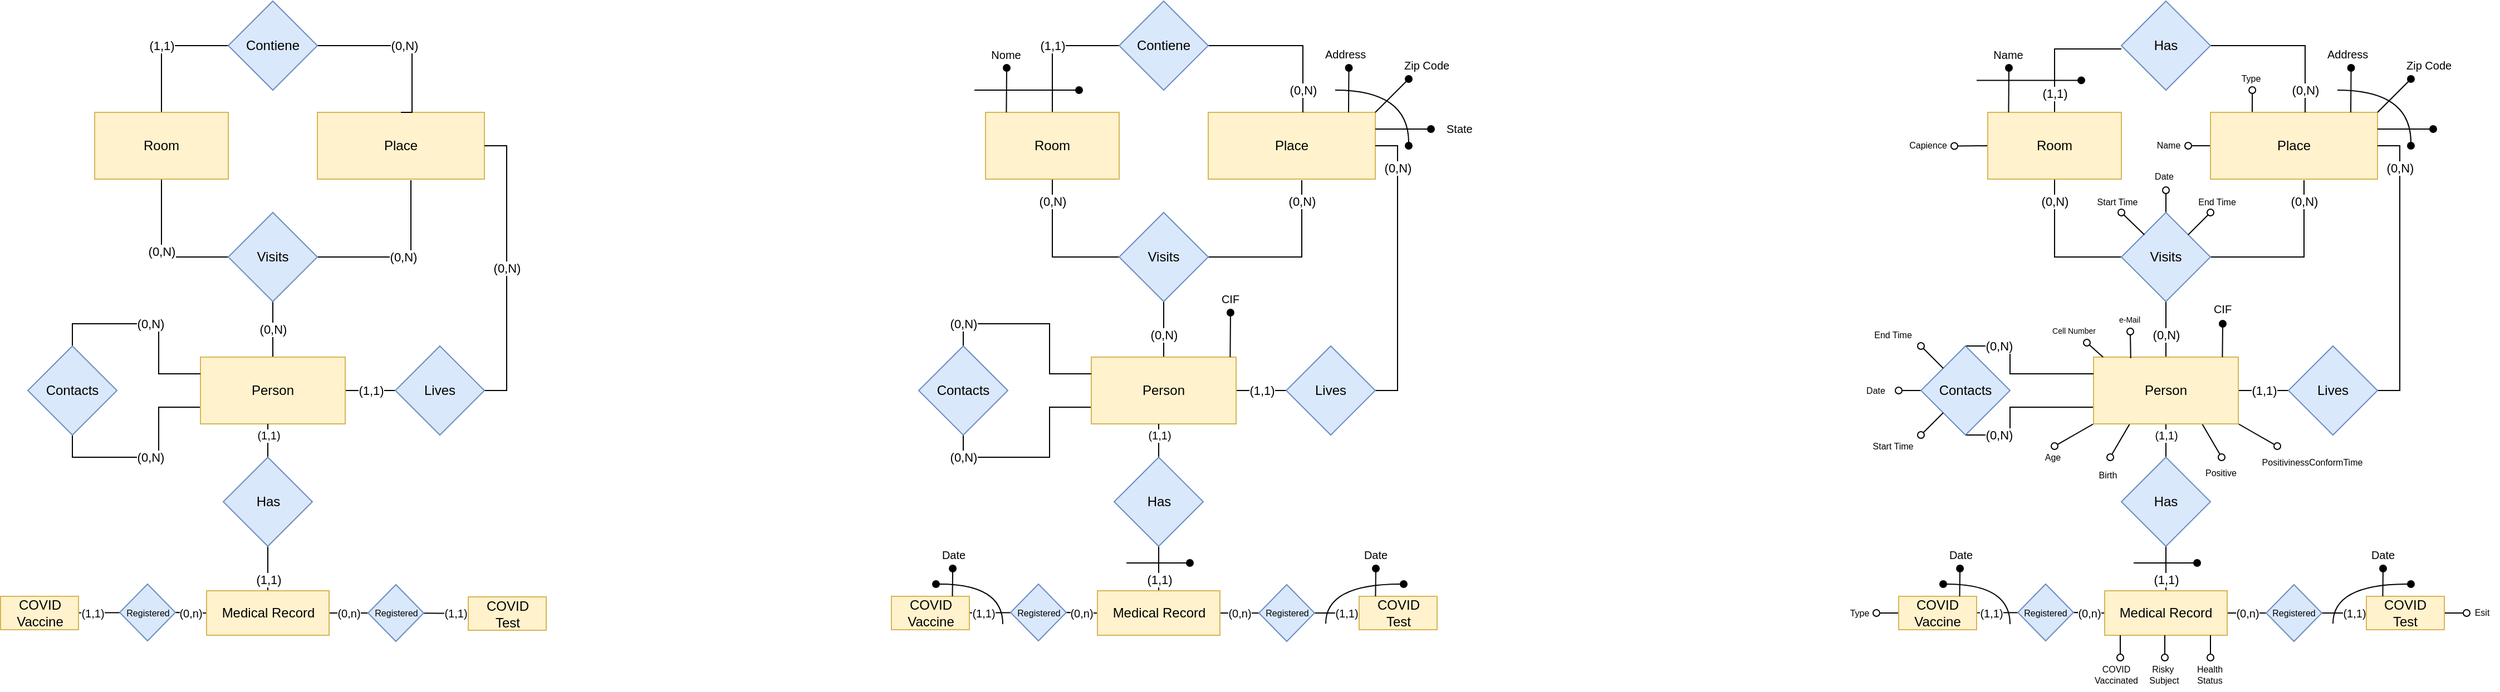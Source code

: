<mxfile version="15.6.1" type="github">
  <diagram id="uRCAPiKoGMr6rtJBlkDr" name="Page-1">
    <mxGraphModel dx="2129" dy="295" grid="1" gridSize="10" guides="1" tooltips="1" connect="1" arrows="1" fold="1" page="1" pageScale="1" pageWidth="827" pageHeight="1169" math="0" shadow="0">
      <root>
        <mxCell id="0" />
        <mxCell id="1" parent="0" />
        <mxCell id="zwsAEC8m7Rr3Ob0FhIDg-104" value="(0,N)" style="edgeStyle=orthogonalEdgeStyle;rounded=0;orthogonalLoop=1;jettySize=auto;html=1;exitX=0.5;exitY=0;exitDx=0;exitDy=0;entryX=0.5;entryY=1;entryDx=0;entryDy=0;startArrow=none;startFill=0;endArrow=none;endFill=0;" edge="1" parent="1" source="zwsAEC8m7Rr3Ob0FhIDg-108" target="zwsAEC8m7Rr3Ob0FhIDg-112">
          <mxGeometry relative="1" as="geometry" />
        </mxCell>
        <mxCell id="zwsAEC8m7Rr3Ob0FhIDg-105" value="(1,1)" style="edgeStyle=orthogonalEdgeStyle;rounded=0;orthogonalLoop=1;jettySize=auto;html=1;entryX=0;entryY=0.5;entryDx=0;entryDy=0;startArrow=none;startFill=0;endArrow=none;endFill=0;" edge="1" parent="1" source="zwsAEC8m7Rr3Ob0FhIDg-108" target="zwsAEC8m7Rr3Ob0FhIDg-114">
          <mxGeometry relative="1" as="geometry" />
        </mxCell>
        <mxCell id="zwsAEC8m7Rr3Ob0FhIDg-107" value="(0,N)" style="edgeStyle=orthogonalEdgeStyle;rounded=0;orthogonalLoop=1;jettySize=auto;html=1;exitX=0;exitY=0.75;exitDx=0;exitDy=0;entryX=0.5;entryY=1;entryDx=0;entryDy=0;startArrow=none;startFill=0;endArrow=none;endFill=0;" edge="1" parent="1" source="zwsAEC8m7Rr3Ob0FhIDg-108" target="zwsAEC8m7Rr3Ob0FhIDg-116">
          <mxGeometry relative="1" as="geometry" />
        </mxCell>
        <mxCell id="zwsAEC8m7Rr3Ob0FhIDg-108" value="Person" style="rounded=0;whiteSpace=wrap;html=1;fillColor=#fff2cc;strokeColor=#d6b656;" vertex="1" parent="1">
          <mxGeometry x="-1305" y="590" width="130" height="60" as="geometry" />
        </mxCell>
        <mxCell id="zwsAEC8m7Rr3Ob0FhIDg-109" value="Place" style="rounded=0;whiteSpace=wrap;html=1;fillColor=#fff2cc;strokeColor=#d6b656;" vertex="1" parent="1">
          <mxGeometry x="-1200" y="370" width="150" height="60" as="geometry" />
        </mxCell>
        <mxCell id="zwsAEC8m7Rr3Ob0FhIDg-110" value="(0,N)" style="edgeStyle=orthogonalEdgeStyle;rounded=0;orthogonalLoop=1;jettySize=auto;html=1;exitX=1;exitY=0.5;exitDx=0;exitDy=0;entryX=0.56;entryY=1.017;entryDx=0;entryDy=0;entryPerimeter=0;startArrow=none;startFill=0;endArrow=none;endFill=0;" edge="1" parent="1" source="zwsAEC8m7Rr3Ob0FhIDg-112" target="zwsAEC8m7Rr3Ob0FhIDg-109">
          <mxGeometry relative="1" as="geometry" />
        </mxCell>
        <mxCell id="zwsAEC8m7Rr3Ob0FhIDg-111" value="(0,N)" style="edgeStyle=orthogonalEdgeStyle;rounded=0;orthogonalLoop=1;jettySize=auto;html=1;exitX=0;exitY=0.5;exitDx=0;exitDy=0;entryX=0.5;entryY=1;entryDx=0;entryDy=0;startArrow=none;startFill=0;endArrow=none;endFill=0;" edge="1" parent="1" source="zwsAEC8m7Rr3Ob0FhIDg-112" target="zwsAEC8m7Rr3Ob0FhIDg-118">
          <mxGeometry relative="1" as="geometry" />
        </mxCell>
        <mxCell id="zwsAEC8m7Rr3Ob0FhIDg-112" value="Visits" style="rhombus;whiteSpace=wrap;html=1;fillColor=#dae8fc;strokeColor=#6c8ebf;" vertex="1" parent="1">
          <mxGeometry x="-1280" y="460" width="80" height="80" as="geometry" />
        </mxCell>
        <mxCell id="zwsAEC8m7Rr3Ob0FhIDg-113" value="(0,N)" style="edgeStyle=orthogonalEdgeStyle;rounded=0;orthogonalLoop=1;jettySize=auto;html=1;exitX=1;exitY=0.5;exitDx=0;exitDy=0;entryX=1;entryY=0.5;entryDx=0;entryDy=0;startArrow=none;startFill=0;endArrow=none;endFill=0;" edge="1" parent="1" source="zwsAEC8m7Rr3Ob0FhIDg-114" target="zwsAEC8m7Rr3Ob0FhIDg-109">
          <mxGeometry relative="1" as="geometry" />
        </mxCell>
        <mxCell id="zwsAEC8m7Rr3Ob0FhIDg-114" value="Lives" style="rhombus;whiteSpace=wrap;html=1;fillColor=#dae8fc;strokeColor=#6c8ebf;" vertex="1" parent="1">
          <mxGeometry x="-1130" y="580" width="80" height="80" as="geometry" />
        </mxCell>
        <mxCell id="zwsAEC8m7Rr3Ob0FhIDg-115" value="(0,N)" style="edgeStyle=orthogonalEdgeStyle;rounded=0;orthogonalLoop=1;jettySize=auto;html=1;exitX=0.5;exitY=0;exitDx=0;exitDy=0;entryX=0;entryY=0.25;entryDx=0;entryDy=0;startArrow=none;startFill=0;endArrow=none;endFill=0;" edge="1" parent="1" source="zwsAEC8m7Rr3Ob0FhIDg-116" target="zwsAEC8m7Rr3Ob0FhIDg-108">
          <mxGeometry relative="1" as="geometry" />
        </mxCell>
        <mxCell id="zwsAEC8m7Rr3Ob0FhIDg-116" value="Contacts" style="rhombus;whiteSpace=wrap;html=1;align=center;fillColor=#dae8fc;strokeColor=#6c8ebf;" vertex="1" parent="1">
          <mxGeometry x="-1460" y="580" width="80" height="80" as="geometry" />
        </mxCell>
        <mxCell id="zwsAEC8m7Rr3Ob0FhIDg-117" value="(1,1)" style="edgeStyle=orthogonalEdgeStyle;rounded=0;orthogonalLoop=1;jettySize=auto;html=1;exitX=0.5;exitY=0;exitDx=0;exitDy=0;entryX=0;entryY=0.5;entryDx=0;entryDy=0;startArrow=none;startFill=0;endArrow=none;endFill=0;" edge="1" parent="1" source="zwsAEC8m7Rr3Ob0FhIDg-118" target="zwsAEC8m7Rr3Ob0FhIDg-120">
          <mxGeometry relative="1" as="geometry">
            <Array as="points">
              <mxPoint x="-1340" y="310" />
            </Array>
          </mxGeometry>
        </mxCell>
        <mxCell id="zwsAEC8m7Rr3Ob0FhIDg-118" value="Room" style="rounded=0;whiteSpace=wrap;html=1;align=center;fillColor=#fff2cc;strokeColor=#d6b656;" vertex="1" parent="1">
          <mxGeometry x="-1400" y="370" width="120" height="60" as="geometry" />
        </mxCell>
        <mxCell id="zwsAEC8m7Rr3Ob0FhIDg-119" value="(0,N)" style="edgeStyle=orthogonalEdgeStyle;rounded=0;orthogonalLoop=1;jettySize=auto;html=1;exitX=1;exitY=0.5;exitDx=0;exitDy=0;entryX=0.5;entryY=0;entryDx=0;entryDy=0;startArrow=none;startFill=0;endArrow=none;endFill=0;" edge="1" parent="1" source="zwsAEC8m7Rr3Ob0FhIDg-120" target="zwsAEC8m7Rr3Ob0FhIDg-109">
          <mxGeometry relative="1" as="geometry">
            <mxPoint x="-889" y="625" as="targetPoint" />
            <Array as="points">
              <mxPoint x="-1115" y="310" />
            </Array>
          </mxGeometry>
        </mxCell>
        <mxCell id="zwsAEC8m7Rr3Ob0FhIDg-120" value="Contiene" style="rhombus;whiteSpace=wrap;html=1;align=center;fillColor=#dae8fc;strokeColor=#6c8ebf;" vertex="1" parent="1">
          <mxGeometry x="-1280" y="270" width="80" height="80" as="geometry" />
        </mxCell>
        <mxCell id="zwsAEC8m7Rr3Ob0FhIDg-122" value="(0,N)" style="edgeStyle=orthogonalEdgeStyle;rounded=0;orthogonalLoop=1;jettySize=auto;html=1;exitX=0.5;exitY=0;exitDx=0;exitDy=0;entryX=0.5;entryY=1;entryDx=0;entryDy=0;startArrow=none;startFill=0;endArrow=none;endFill=0;" edge="1" parent="1" source="zwsAEC8m7Rr3Ob0FhIDg-126" target="zwsAEC8m7Rr3Ob0FhIDg-130">
          <mxGeometry x="-0.2" relative="1" as="geometry">
            <mxPoint as="offset" />
          </mxGeometry>
        </mxCell>
        <mxCell id="zwsAEC8m7Rr3Ob0FhIDg-123" value="(1,1)" style="edgeStyle=orthogonalEdgeStyle;rounded=0;orthogonalLoop=1;jettySize=auto;html=1;entryX=0;entryY=0.5;entryDx=0;entryDy=0;startArrow=none;startFill=0;endArrow=none;endFill=0;" edge="1" parent="1" source="zwsAEC8m7Rr3Ob0FhIDg-126" target="zwsAEC8m7Rr3Ob0FhIDg-132">
          <mxGeometry relative="1" as="geometry" />
        </mxCell>
        <mxCell id="zwsAEC8m7Rr3Ob0FhIDg-124" value="(0,N)" style="edgeStyle=orthogonalEdgeStyle;rounded=0;orthogonalLoop=1;jettySize=auto;html=1;exitX=0;exitY=0.75;exitDx=0;exitDy=0;entryX=0.5;entryY=1;entryDx=0;entryDy=0;startArrow=none;startFill=0;endArrow=none;endFill=0;" edge="1" parent="1" source="zwsAEC8m7Rr3Ob0FhIDg-126" target="zwsAEC8m7Rr3Ob0FhIDg-137">
          <mxGeometry x="0.778" relative="1" as="geometry">
            <mxPoint as="offset" />
          </mxGeometry>
        </mxCell>
        <mxCell id="zwsAEC8m7Rr3Ob0FhIDg-126" value="Person" style="rounded=0;whiteSpace=wrap;html=1;fillColor=#fff2cc;strokeColor=#d6b656;" vertex="1" parent="1">
          <mxGeometry x="-505" y="590" width="130" height="60" as="geometry" />
        </mxCell>
        <mxCell id="zwsAEC8m7Rr3Ob0FhIDg-127" value="Place" style="rounded=0;whiteSpace=wrap;html=1;fillColor=#fff2cc;strokeColor=#d6b656;" vertex="1" parent="1">
          <mxGeometry x="-400" y="370" width="150" height="60" as="geometry" />
        </mxCell>
        <mxCell id="zwsAEC8m7Rr3Ob0FhIDg-128" value="(0,N)" style="edgeStyle=orthogonalEdgeStyle;rounded=0;orthogonalLoop=1;jettySize=auto;html=1;exitX=1;exitY=0.5;exitDx=0;exitDy=0;entryX=0.56;entryY=1.017;entryDx=0;entryDy=0;entryPerimeter=0;startArrow=none;startFill=0;endArrow=none;endFill=0;" edge="1" parent="1" source="zwsAEC8m7Rr3Ob0FhIDg-130" target="zwsAEC8m7Rr3Ob0FhIDg-127">
          <mxGeometry x="0.752" relative="1" as="geometry">
            <mxPoint as="offset" />
          </mxGeometry>
        </mxCell>
        <mxCell id="zwsAEC8m7Rr3Ob0FhIDg-129" value="(0,N)" style="edgeStyle=orthogonalEdgeStyle;rounded=0;orthogonalLoop=1;jettySize=auto;html=1;exitX=0;exitY=0.5;exitDx=0;exitDy=0;entryX=0.5;entryY=1;entryDx=0;entryDy=0;startArrow=none;startFill=0;endArrow=none;endFill=0;" edge="1" parent="1" source="zwsAEC8m7Rr3Ob0FhIDg-130" target="zwsAEC8m7Rr3Ob0FhIDg-139">
          <mxGeometry x="0.692" relative="1" as="geometry">
            <mxPoint as="offset" />
          </mxGeometry>
        </mxCell>
        <mxCell id="zwsAEC8m7Rr3Ob0FhIDg-130" value="Visits" style="rhombus;whiteSpace=wrap;html=1;fillColor=#dae8fc;strokeColor=#6c8ebf;" vertex="1" parent="1">
          <mxGeometry x="-480" y="460" width="80" height="80" as="geometry" />
        </mxCell>
        <mxCell id="zwsAEC8m7Rr3Ob0FhIDg-131" value="(0,N)" style="edgeStyle=orthogonalEdgeStyle;rounded=0;orthogonalLoop=1;jettySize=auto;html=1;exitX=1;exitY=0.5;exitDx=0;exitDy=0;entryX=1;entryY=0.5;entryDx=0;entryDy=0;startArrow=none;startFill=0;endArrow=none;endFill=0;" edge="1" parent="1" source="zwsAEC8m7Rr3Ob0FhIDg-132" target="zwsAEC8m7Rr3Ob0FhIDg-127">
          <mxGeometry x="0.692" relative="1" as="geometry">
            <mxPoint as="offset" />
          </mxGeometry>
        </mxCell>
        <mxCell id="zwsAEC8m7Rr3Ob0FhIDg-132" value="Lives" style="rhombus;whiteSpace=wrap;html=1;fillColor=#dae8fc;strokeColor=#6c8ebf;" vertex="1" parent="1">
          <mxGeometry x="-330" y="580" width="80" height="80" as="geometry" />
        </mxCell>
        <mxCell id="zwsAEC8m7Rr3Ob0FhIDg-136" value="(0,N)" style="edgeStyle=orthogonalEdgeStyle;rounded=0;orthogonalLoop=1;jettySize=auto;html=1;exitX=0.5;exitY=0;exitDx=0;exitDy=0;entryX=0;entryY=0.25;entryDx=0;entryDy=0;startArrow=none;startFill=0;endArrow=none;endFill=0;" edge="1" parent="1" source="zwsAEC8m7Rr3Ob0FhIDg-137" target="zwsAEC8m7Rr3Ob0FhIDg-126">
          <mxGeometry x="-0.778" relative="1" as="geometry">
            <mxPoint as="offset" />
          </mxGeometry>
        </mxCell>
        <mxCell id="zwsAEC8m7Rr3Ob0FhIDg-137" value="Contacts" style="rhombus;whiteSpace=wrap;html=1;align=center;fillColor=#dae8fc;strokeColor=#6c8ebf;" vertex="1" parent="1">
          <mxGeometry x="-660" y="580" width="80" height="80" as="geometry" />
        </mxCell>
        <mxCell id="zwsAEC8m7Rr3Ob0FhIDg-138" value="(1,1)" style="edgeStyle=orthogonalEdgeStyle;rounded=0;orthogonalLoop=1;jettySize=auto;html=1;exitX=0.5;exitY=0;exitDx=0;exitDy=0;entryX=0;entryY=0.5;entryDx=0;entryDy=0;startArrow=none;startFill=0;endArrow=none;endFill=0;" edge="1" parent="1" source="zwsAEC8m7Rr3Ob0FhIDg-139" target="zwsAEC8m7Rr3Ob0FhIDg-141">
          <mxGeometry relative="1" as="geometry">
            <Array as="points">
              <mxPoint x="-540" y="310" />
            </Array>
          </mxGeometry>
        </mxCell>
        <mxCell id="zwsAEC8m7Rr3Ob0FhIDg-139" value="Room" style="rounded=0;whiteSpace=wrap;html=1;align=center;fillColor=#fff2cc;strokeColor=#d6b656;" vertex="1" parent="1">
          <mxGeometry x="-600" y="370" width="120" height="60" as="geometry" />
        </mxCell>
        <mxCell id="zwsAEC8m7Rr3Ob0FhIDg-140" value="(0,N)" style="edgeStyle=orthogonalEdgeStyle;rounded=0;orthogonalLoop=1;jettySize=auto;html=1;exitX=1;exitY=0.5;exitDx=0;exitDy=0;startArrow=none;startFill=0;endArrow=none;endFill=0;" edge="1" parent="1" source="zwsAEC8m7Rr3Ob0FhIDg-141">
          <mxGeometry x="0.724" relative="1" as="geometry">
            <mxPoint x="-315" y="370" as="targetPoint" />
            <Array as="points">
              <mxPoint x="-315" y="310" />
            </Array>
            <mxPoint as="offset" />
          </mxGeometry>
        </mxCell>
        <mxCell id="zwsAEC8m7Rr3Ob0FhIDg-141" value="Contiene" style="rhombus;whiteSpace=wrap;html=1;align=center;fillColor=#dae8fc;strokeColor=#6c8ebf;" vertex="1" parent="1">
          <mxGeometry x="-480" y="270" width="80" height="80" as="geometry" />
        </mxCell>
        <mxCell id="zwsAEC8m7Rr3Ob0FhIDg-142" value="" style="endArrow=oval;html=1;rounded=0;endFill=1;" edge="1" parent="1">
          <mxGeometry width="50" height="50" relative="1" as="geometry">
            <mxPoint x="-610" y="350" as="sourcePoint" />
            <mxPoint x="-516" y="350" as="targetPoint" />
            <Array as="points" />
          </mxGeometry>
        </mxCell>
        <mxCell id="zwsAEC8m7Rr3Ob0FhIDg-143" value="" style="endArrow=oval;html=1;rounded=0;endFill=1;exitX=0.156;exitY=0;exitDx=0;exitDy=0;exitPerimeter=0;" edge="1" parent="1" source="zwsAEC8m7Rr3Ob0FhIDg-139">
          <mxGeometry width="50" height="50" relative="1" as="geometry">
            <mxPoint x="-590" y="360" as="sourcePoint" />
            <mxPoint x="-581" y="330" as="targetPoint" />
            <Array as="points" />
          </mxGeometry>
        </mxCell>
        <mxCell id="zwsAEC8m7Rr3Ob0FhIDg-144" value="Nome" style="text;html=1;strokeColor=none;fillColor=none;align=center;verticalAlign=middle;whiteSpace=wrap;rounded=0;fontSize=10;" vertex="1" parent="1">
          <mxGeometry x="-599" y="310" width="35" height="15" as="geometry" />
        </mxCell>
        <mxCell id="zwsAEC8m7Rr3Ob0FhIDg-145" value="" style="endArrow=oval;html=1;rounded=0;endFill=1;exitX=0.156;exitY=0;exitDx=0;exitDy=0;exitPerimeter=0;" edge="1" parent="1">
          <mxGeometry width="50" height="50" relative="1" as="geometry">
            <mxPoint x="-274" y="370" as="sourcePoint" />
            <mxPoint x="-273.72" y="330" as="targetPoint" />
            <Array as="points" />
          </mxGeometry>
        </mxCell>
        <mxCell id="zwsAEC8m7Rr3Ob0FhIDg-146" value="" style="endArrow=oval;html=1;rounded=0;endFill=1;exitX=1;exitY=0.25;exitDx=0;exitDy=0;" edge="1" parent="1" source="zwsAEC8m7Rr3Ob0FhIDg-127">
          <mxGeometry width="50" height="50" relative="1" as="geometry">
            <mxPoint x="-190" y="380" as="sourcePoint" />
            <mxPoint x="-200" y="385" as="targetPoint" />
            <Array as="points" />
          </mxGeometry>
        </mxCell>
        <mxCell id="zwsAEC8m7Rr3Ob0FhIDg-147" value="" style="endArrow=oval;html=1;rounded=0;endFill=1;exitX=0.156;exitY=0;exitDx=0;exitDy=0;exitPerimeter=0;" edge="1" parent="1">
          <mxGeometry width="50" height="50" relative="1" as="geometry">
            <mxPoint x="-250" y="370" as="sourcePoint" />
            <mxPoint x="-220" y="340" as="targetPoint" />
            <Array as="points" />
          </mxGeometry>
        </mxCell>
        <mxCell id="zwsAEC8m7Rr3Ob0FhIDg-148" value="Address" style="text;strokeColor=none;fillColor=none;align=left;verticalAlign=middle;spacingLeft=4;spacingRight=4;overflow=hidden;points=[[0,0.5],[1,0.5]];portConstraint=eastwest;rotatable=0;fontSize=10;" vertex="1" parent="1">
          <mxGeometry x="-301" y="310" width="50" height="15" as="geometry" />
        </mxCell>
        <mxCell id="zwsAEC8m7Rr3Ob0FhIDg-149" value="Zip Code" style="text;strokeColor=none;fillColor=none;align=left;verticalAlign=middle;spacingLeft=4;spacingRight=4;overflow=hidden;points=[[0,0.5],[1,0.5]];portConstraint=eastwest;rotatable=0;fontSize=10;" vertex="1" parent="1">
          <mxGeometry x="-230" y="320" width="60" height="15" as="geometry" />
        </mxCell>
        <mxCell id="zwsAEC8m7Rr3Ob0FhIDg-150" value="State" style="text;strokeColor=none;fillColor=none;align=left;verticalAlign=middle;spacingLeft=4;spacingRight=4;overflow=hidden;points=[[0,0.5],[1,0.5]];portConstraint=eastwest;rotatable=0;fontSize=10;" vertex="1" parent="1">
          <mxGeometry x="-192" y="377" width="50" height="15" as="geometry" />
        </mxCell>
        <mxCell id="zwsAEC8m7Rr3Ob0FhIDg-151" value="" style="endArrow=oval;html=1;rounded=0;endFill=1;edgeStyle=orthogonalEdgeStyle;curved=1;" edge="1" parent="1">
          <mxGeometry width="50" height="50" relative="1" as="geometry">
            <mxPoint x="-286" y="350" as="sourcePoint" />
            <mxPoint x="-220" y="400" as="targetPoint" />
            <Array as="points">
              <mxPoint x="-220" y="350" />
            </Array>
          </mxGeometry>
        </mxCell>
        <mxCell id="zwsAEC8m7Rr3Ob0FhIDg-152" value="" style="endArrow=oval;html=1;rounded=0;endFill=1;exitX=0.156;exitY=0;exitDx=0;exitDy=0;exitPerimeter=0;" edge="1" parent="1">
          <mxGeometry width="50" height="50" relative="1" as="geometry">
            <mxPoint x="-380.29" y="590" as="sourcePoint" />
            <mxPoint x="-380.01" y="550" as="targetPoint" />
            <Array as="points" />
          </mxGeometry>
        </mxCell>
        <mxCell id="zwsAEC8m7Rr3Ob0FhIDg-153" value="CIF" style="text;strokeColor=none;fillColor=none;align=center;verticalAlign=middle;spacingLeft=4;spacingRight=4;overflow=hidden;points=[[0,0.5],[1,0.5]];portConstraint=eastwest;rotatable=0;fontSize=10;" vertex="1" parent="1">
          <mxGeometry x="-405" y="530" width="50" height="15" as="geometry" />
        </mxCell>
        <mxCell id="zwsAEC8m7Rr3Ob0FhIDg-180" value="(0,N)" style="edgeStyle=orthogonalEdgeStyle;rounded=0;orthogonalLoop=1;jettySize=auto;html=1;exitX=0.5;exitY=0;exitDx=0;exitDy=0;entryX=0.5;entryY=1;entryDx=0;entryDy=0;startArrow=none;startFill=0;endArrow=none;endFill=0;" edge="1" parent="1" source="zwsAEC8m7Rr3Ob0FhIDg-184" target="zwsAEC8m7Rr3Ob0FhIDg-188">
          <mxGeometry x="-0.2" relative="1" as="geometry">
            <mxPoint as="offset" />
          </mxGeometry>
        </mxCell>
        <mxCell id="zwsAEC8m7Rr3Ob0FhIDg-181" value="(1,1)" style="edgeStyle=orthogonalEdgeStyle;rounded=0;orthogonalLoop=1;jettySize=auto;html=1;entryX=0;entryY=0.5;entryDx=0;entryDy=0;startArrow=none;startFill=0;endArrow=none;endFill=0;" edge="1" parent="1" source="zwsAEC8m7Rr3Ob0FhIDg-184" target="zwsAEC8m7Rr3Ob0FhIDg-190">
          <mxGeometry relative="1" as="geometry" />
        </mxCell>
        <mxCell id="zwsAEC8m7Rr3Ob0FhIDg-182" value="(0,N)" style="edgeStyle=orthogonalEdgeStyle;rounded=0;orthogonalLoop=1;jettySize=auto;html=1;exitX=0;exitY=0.75;exitDx=0;exitDy=0;entryX=0.5;entryY=1;entryDx=0;entryDy=0;startArrow=none;startFill=0;endArrow=none;endFill=0;" edge="1" parent="1" source="zwsAEC8m7Rr3Ob0FhIDg-184" target="zwsAEC8m7Rr3Ob0FhIDg-195">
          <mxGeometry x="0.571" relative="1" as="geometry">
            <mxPoint as="offset" />
            <Array as="points">
              <mxPoint x="320" y="635" />
              <mxPoint x="320" y="660" />
            </Array>
          </mxGeometry>
        </mxCell>
        <mxCell id="zwsAEC8m7Rr3Ob0FhIDg-183" value="(1,1)" style="rounded=0;orthogonalLoop=1;jettySize=auto;html=1;exitX=0.5;exitY=1;exitDx=0;exitDy=0;entryX=0.5;entryY=0;entryDx=0;entryDy=0;fontSize=10;startArrow=none;startFill=0;endArrow=none;endFill=0;" edge="1" parent="1" source="zwsAEC8m7Rr3Ob0FhIDg-184" target="zwsAEC8m7Rr3Ob0FhIDg-192">
          <mxGeometry x="-0.333" relative="1" as="geometry">
            <mxPoint as="offset" />
          </mxGeometry>
        </mxCell>
        <mxCell id="zwsAEC8m7Rr3Ob0FhIDg-246" style="edgeStyle=none;rounded=0;orthogonalLoop=1;jettySize=auto;html=1;exitX=0.75;exitY=1;exitDx=0;exitDy=0;fontSize=10;startArrow=none;startFill=0;endArrow=oval;endFill=0;" edge="1" parent="1" source="zwsAEC8m7Rr3Ob0FhIDg-184">
          <mxGeometry relative="1" as="geometry">
            <mxPoint x="510" y="680" as="targetPoint" />
          </mxGeometry>
        </mxCell>
        <mxCell id="zwsAEC8m7Rr3Ob0FhIDg-247" style="edgeStyle=none;rounded=0;orthogonalLoop=1;jettySize=auto;html=1;exitX=1;exitY=1;exitDx=0;exitDy=0;fontSize=10;startArrow=none;startFill=0;endArrow=oval;endFill=0;" edge="1" parent="1" source="zwsAEC8m7Rr3Ob0FhIDg-184">
          <mxGeometry relative="1" as="geometry">
            <mxPoint x="560" y="670" as="targetPoint" />
          </mxGeometry>
        </mxCell>
        <mxCell id="zwsAEC8m7Rr3Ob0FhIDg-248" style="edgeStyle=none;rounded=0;orthogonalLoop=1;jettySize=auto;html=1;exitX=0.25;exitY=1;exitDx=0;exitDy=0;fontSize=10;startArrow=none;startFill=0;endArrow=oval;endFill=0;" edge="1" parent="1" source="zwsAEC8m7Rr3Ob0FhIDg-184">
          <mxGeometry relative="1" as="geometry">
            <mxPoint x="410" y="680" as="targetPoint" />
          </mxGeometry>
        </mxCell>
        <mxCell id="zwsAEC8m7Rr3Ob0FhIDg-252" style="edgeStyle=none;rounded=0;orthogonalLoop=1;jettySize=auto;html=1;exitX=0;exitY=1;exitDx=0;exitDy=0;fontSize=8;startArrow=none;startFill=0;endArrow=oval;endFill=0;" edge="1" parent="1" source="zwsAEC8m7Rr3Ob0FhIDg-184">
          <mxGeometry relative="1" as="geometry">
            <mxPoint x="360" y="670" as="targetPoint" />
          </mxGeometry>
        </mxCell>
        <mxCell id="zwsAEC8m7Rr3Ob0FhIDg-184" value="Person" style="rounded=0;whiteSpace=wrap;html=1;fillColor=#fff2cc;strokeColor=#d6b656;" vertex="1" parent="1">
          <mxGeometry x="395" y="590" width="130" height="60" as="geometry" />
        </mxCell>
        <mxCell id="zwsAEC8m7Rr3Ob0FhIDg-268" style="edgeStyle=none;rounded=0;orthogonalLoop=1;jettySize=auto;html=1;exitX=0;exitY=0.5;exitDx=0;exitDy=0;fontSize=8;startArrow=none;startFill=0;endArrow=oval;endFill=0;" edge="1" parent="1" source="zwsAEC8m7Rr3Ob0FhIDg-185">
          <mxGeometry relative="1" as="geometry">
            <mxPoint x="480" y="400" as="targetPoint" />
          </mxGeometry>
        </mxCell>
        <mxCell id="zwsAEC8m7Rr3Ob0FhIDg-269" style="edgeStyle=none;rounded=0;orthogonalLoop=1;jettySize=auto;html=1;exitX=0.25;exitY=0;exitDx=0;exitDy=0;fontSize=8;startArrow=none;startFill=0;endArrow=oval;endFill=0;" edge="1" parent="1" source="zwsAEC8m7Rr3Ob0FhIDg-185">
          <mxGeometry relative="1" as="geometry">
            <mxPoint x="537.571" y="350" as="targetPoint" />
          </mxGeometry>
        </mxCell>
        <mxCell id="zwsAEC8m7Rr3Ob0FhIDg-185" value="Place" style="rounded=0;whiteSpace=wrap;html=1;fillColor=#fff2cc;strokeColor=#d6b656;" vertex="1" parent="1">
          <mxGeometry x="500" y="370" width="150" height="60" as="geometry" />
        </mxCell>
        <mxCell id="zwsAEC8m7Rr3Ob0FhIDg-186" value="(0,N)" style="edgeStyle=orthogonalEdgeStyle;rounded=0;orthogonalLoop=1;jettySize=auto;html=1;exitX=1;exitY=0.5;exitDx=0;exitDy=0;entryX=0.56;entryY=1.017;entryDx=0;entryDy=0;entryPerimeter=0;startArrow=none;startFill=0;endArrow=none;endFill=0;" edge="1" parent="1" source="zwsAEC8m7Rr3Ob0FhIDg-188" target="zwsAEC8m7Rr3Ob0FhIDg-185">
          <mxGeometry x="0.752" relative="1" as="geometry">
            <mxPoint as="offset" />
          </mxGeometry>
        </mxCell>
        <mxCell id="zwsAEC8m7Rr3Ob0FhIDg-187" value="(0,N)" style="edgeStyle=orthogonalEdgeStyle;rounded=0;orthogonalLoop=1;jettySize=auto;html=1;exitX=0;exitY=0.5;exitDx=0;exitDy=0;entryX=0.5;entryY=1;entryDx=0;entryDy=0;startArrow=none;startFill=0;endArrow=none;endFill=0;" edge="1" parent="1" source="zwsAEC8m7Rr3Ob0FhIDg-188" target="zwsAEC8m7Rr3Ob0FhIDg-197">
          <mxGeometry x="0.692" relative="1" as="geometry">
            <mxPoint as="offset" />
          </mxGeometry>
        </mxCell>
        <mxCell id="zwsAEC8m7Rr3Ob0FhIDg-274" style="edgeStyle=none;rounded=0;orthogonalLoop=1;jettySize=auto;html=1;fontSize=8;startArrow=none;startFill=0;endArrow=oval;endFill=0;" edge="1" parent="1" source="zwsAEC8m7Rr3Ob0FhIDg-188">
          <mxGeometry relative="1" as="geometry">
            <mxPoint x="460" y="440" as="targetPoint" />
          </mxGeometry>
        </mxCell>
        <mxCell id="zwsAEC8m7Rr3Ob0FhIDg-188" value="Visits" style="rhombus;whiteSpace=wrap;html=1;fillColor=#dae8fc;strokeColor=#6c8ebf;" vertex="1" parent="1">
          <mxGeometry x="420" y="460" width="80" height="80" as="geometry" />
        </mxCell>
        <mxCell id="zwsAEC8m7Rr3Ob0FhIDg-189" value="(0,N)" style="edgeStyle=orthogonalEdgeStyle;rounded=0;orthogonalLoop=1;jettySize=auto;html=1;exitX=1;exitY=0.5;exitDx=0;exitDy=0;entryX=1;entryY=0.5;entryDx=0;entryDy=0;startArrow=none;startFill=0;endArrow=none;endFill=0;" edge="1" parent="1" source="zwsAEC8m7Rr3Ob0FhIDg-190" target="zwsAEC8m7Rr3Ob0FhIDg-185">
          <mxGeometry x="0.692" relative="1" as="geometry">
            <mxPoint as="offset" />
          </mxGeometry>
        </mxCell>
        <mxCell id="zwsAEC8m7Rr3Ob0FhIDg-190" value="Lives" style="rhombus;whiteSpace=wrap;html=1;fillColor=#dae8fc;strokeColor=#6c8ebf;" vertex="1" parent="1">
          <mxGeometry x="570" y="580" width="80" height="80" as="geometry" />
        </mxCell>
        <mxCell id="zwsAEC8m7Rr3Ob0FhIDg-191" value="(1,1)" style="edgeStyle=orthogonalEdgeStyle;rounded=0;orthogonalLoop=1;jettySize=auto;html=1;exitX=0.5;exitY=1;exitDx=0;exitDy=0;entryX=0.5;entryY=0;entryDx=0;entryDy=0;startArrow=none;startFill=0;endArrow=none;endFill=0;" edge="1" parent="1" source="zwsAEC8m7Rr3Ob0FhIDg-192" target="zwsAEC8m7Rr3Ob0FhIDg-193">
          <mxGeometry x="0.5" relative="1" as="geometry">
            <Array as="points">
              <mxPoint x="460" y="770" />
              <mxPoint x="460" y="770" />
            </Array>
            <mxPoint as="offset" />
          </mxGeometry>
        </mxCell>
        <mxCell id="zwsAEC8m7Rr3Ob0FhIDg-192" value="Has" style="rhombus;whiteSpace=wrap;html=1;fillColor=#dae8fc;strokeColor=#6c8ebf;" vertex="1" parent="1">
          <mxGeometry x="420" y="680" width="80" height="80" as="geometry" />
        </mxCell>
        <mxCell id="zwsAEC8m7Rr3Ob0FhIDg-222" value="(0,n)" style="edgeStyle=none;rounded=0;orthogonalLoop=1;jettySize=auto;html=1;exitX=1;exitY=0.5;exitDx=0;exitDy=0;entryX=0;entryY=0.5;entryDx=0;entryDy=0;fontSize=10;startArrow=none;startFill=0;endArrow=none;endFill=0;" edge="1" parent="1" source="zwsAEC8m7Rr3Ob0FhIDg-193" target="zwsAEC8m7Rr3Ob0FhIDg-220">
          <mxGeometry relative="1" as="geometry" />
        </mxCell>
        <mxCell id="zwsAEC8m7Rr3Ob0FhIDg-238" value="(0,n)" style="edgeStyle=orthogonalEdgeStyle;curved=1;rounded=0;orthogonalLoop=1;jettySize=auto;html=1;entryX=1;entryY=0.5;entryDx=0;entryDy=0;fontSize=10;startArrow=none;startFill=0;endArrow=none;endFill=0;" edge="1" parent="1" source="zwsAEC8m7Rr3Ob0FhIDg-193" target="zwsAEC8m7Rr3Ob0FhIDg-231">
          <mxGeometry relative="1" as="geometry" />
        </mxCell>
        <mxCell id="zwsAEC8m7Rr3Ob0FhIDg-193" value="Medical Record" style="rounded=0;whiteSpace=wrap;html=1;fillColor=#fff2cc;strokeColor=#d6b656;" vertex="1" parent="1">
          <mxGeometry x="405" y="800" width="110" height="40" as="geometry" />
        </mxCell>
        <mxCell id="zwsAEC8m7Rr3Ob0FhIDg-194" value="(0,N)" style="edgeStyle=orthogonalEdgeStyle;rounded=0;orthogonalLoop=1;jettySize=auto;html=1;exitX=0.5;exitY=0;exitDx=0;exitDy=0;entryX=0;entryY=0.25;entryDx=0;entryDy=0;startArrow=none;startFill=0;endArrow=none;endFill=0;" edge="1" parent="1" source="zwsAEC8m7Rr3Ob0FhIDg-195" target="zwsAEC8m7Rr3Ob0FhIDg-184">
          <mxGeometry x="-0.572" relative="1" as="geometry">
            <mxPoint as="offset" />
            <Array as="points">
              <mxPoint x="320" y="580" />
              <mxPoint x="320" y="605" />
            </Array>
          </mxGeometry>
        </mxCell>
        <mxCell id="zwsAEC8m7Rr3Ob0FhIDg-281" style="edgeStyle=none;rounded=0;orthogonalLoop=1;jettySize=auto;html=1;exitX=0;exitY=0.5;exitDx=0;exitDy=0;fontSize=8;startArrow=none;startFill=0;endArrow=oval;endFill=0;" edge="1" parent="1" source="zwsAEC8m7Rr3Ob0FhIDg-195">
          <mxGeometry relative="1" as="geometry">
            <mxPoint x="220" y="620" as="targetPoint" />
          </mxGeometry>
        </mxCell>
        <mxCell id="zwsAEC8m7Rr3Ob0FhIDg-195" value="Contacts" style="rhombus;whiteSpace=wrap;html=1;align=center;fillColor=#dae8fc;strokeColor=#6c8ebf;" vertex="1" parent="1">
          <mxGeometry x="240" y="580" width="80" height="80" as="geometry" />
        </mxCell>
        <mxCell id="zwsAEC8m7Rr3Ob0FhIDg-196" value="(1,1)" style="edgeStyle=orthogonalEdgeStyle;rounded=0;orthogonalLoop=1;jettySize=auto;html=1;exitX=0.5;exitY=0;exitDx=0;exitDy=0;entryX=0;entryY=0.5;entryDx=0;entryDy=0;startArrow=none;startFill=0;endArrow=none;endFill=0;" edge="1" parent="1">
          <mxGeometry x="-0.667" relative="1" as="geometry">
            <Array as="points">
              <mxPoint x="360" y="313" />
            </Array>
            <mxPoint x="360" y="373" as="sourcePoint" />
            <mxPoint x="420" y="313" as="targetPoint" />
            <mxPoint as="offset" />
          </mxGeometry>
        </mxCell>
        <mxCell id="zwsAEC8m7Rr3Ob0FhIDg-266" style="edgeStyle=none;rounded=0;orthogonalLoop=1;jettySize=auto;html=1;exitX=0;exitY=0.5;exitDx=0;exitDy=0;fontSize=7;startArrow=none;startFill=0;endArrow=oval;endFill=0;" edge="1" parent="1" source="zwsAEC8m7Rr3Ob0FhIDg-197">
          <mxGeometry relative="1" as="geometry">
            <mxPoint x="270" y="400.286" as="targetPoint" />
          </mxGeometry>
        </mxCell>
        <mxCell id="zwsAEC8m7Rr3Ob0FhIDg-197" value="Room" style="rounded=0;whiteSpace=wrap;html=1;align=center;fillColor=#fff2cc;strokeColor=#d6b656;" vertex="1" parent="1">
          <mxGeometry x="300" y="370" width="120" height="60" as="geometry" />
        </mxCell>
        <mxCell id="zwsAEC8m7Rr3Ob0FhIDg-198" value="(0,N)" style="edgeStyle=orthogonalEdgeStyle;rounded=0;orthogonalLoop=1;jettySize=auto;html=1;exitX=1;exitY=0.5;exitDx=0;exitDy=0;startArrow=none;startFill=0;endArrow=none;endFill=0;" edge="1" parent="1" source="zwsAEC8m7Rr3Ob0FhIDg-199">
          <mxGeometry x="0.724" relative="1" as="geometry">
            <mxPoint x="585" y="370" as="targetPoint" />
            <Array as="points">
              <mxPoint x="585" y="310" />
            </Array>
            <mxPoint as="offset" />
          </mxGeometry>
        </mxCell>
        <mxCell id="zwsAEC8m7Rr3Ob0FhIDg-199" value="Has" style="rhombus;whiteSpace=wrap;html=1;align=center;fillColor=#dae8fc;strokeColor=#6c8ebf;" vertex="1" parent="1">
          <mxGeometry x="420" y="270" width="80" height="80" as="geometry" />
        </mxCell>
        <mxCell id="zwsAEC8m7Rr3Ob0FhIDg-200" value="" style="endArrow=oval;html=1;rounded=0;endFill=1;" edge="1" parent="1">
          <mxGeometry width="50" height="50" relative="1" as="geometry">
            <mxPoint x="290" y="341.21" as="sourcePoint" />
            <mxPoint x="384" y="341.21" as="targetPoint" />
            <Array as="points" />
          </mxGeometry>
        </mxCell>
        <mxCell id="zwsAEC8m7Rr3Ob0FhIDg-201" value="" style="endArrow=oval;html=1;rounded=0;endFill=1;exitX=0.156;exitY=0;exitDx=0;exitDy=0;exitPerimeter=0;" edge="1" parent="1" source="zwsAEC8m7Rr3Ob0FhIDg-197">
          <mxGeometry width="50" height="50" relative="1" as="geometry">
            <mxPoint x="310" y="360" as="sourcePoint" />
            <mxPoint x="319" y="330" as="targetPoint" />
            <Array as="points" />
          </mxGeometry>
        </mxCell>
        <mxCell id="zwsAEC8m7Rr3Ob0FhIDg-202" value="Name" style="text;html=1;strokeColor=none;fillColor=none;align=center;verticalAlign=middle;whiteSpace=wrap;rounded=0;fontSize=10;" vertex="1" parent="1">
          <mxGeometry x="301" y="310" width="35" height="15" as="geometry" />
        </mxCell>
        <mxCell id="zwsAEC8m7Rr3Ob0FhIDg-203" value="" style="endArrow=oval;html=1;rounded=0;endFill=1;exitX=0.156;exitY=0;exitDx=0;exitDy=0;exitPerimeter=0;" edge="1" parent="1">
          <mxGeometry width="50" height="50" relative="1" as="geometry">
            <mxPoint x="626" y="370" as="sourcePoint" />
            <mxPoint x="626.28" y="330" as="targetPoint" />
            <Array as="points" />
          </mxGeometry>
        </mxCell>
        <mxCell id="zwsAEC8m7Rr3Ob0FhIDg-204" value="" style="endArrow=oval;html=1;rounded=0;endFill=1;exitX=1;exitY=0.25;exitDx=0;exitDy=0;" edge="1" parent="1" source="zwsAEC8m7Rr3Ob0FhIDg-185">
          <mxGeometry width="50" height="50" relative="1" as="geometry">
            <mxPoint x="710" y="380" as="sourcePoint" />
            <mxPoint x="700" y="385" as="targetPoint" />
            <Array as="points" />
          </mxGeometry>
        </mxCell>
        <mxCell id="zwsAEC8m7Rr3Ob0FhIDg-205" value="" style="endArrow=oval;html=1;rounded=0;endFill=1;exitX=0.156;exitY=0;exitDx=0;exitDy=0;exitPerimeter=0;" edge="1" parent="1">
          <mxGeometry width="50" height="50" relative="1" as="geometry">
            <mxPoint x="650" y="370" as="sourcePoint" />
            <mxPoint x="680" y="340" as="targetPoint" />
            <Array as="points" />
          </mxGeometry>
        </mxCell>
        <mxCell id="zwsAEC8m7Rr3Ob0FhIDg-206" value="Address" style="text;strokeColor=none;fillColor=none;align=left;verticalAlign=middle;spacingLeft=4;spacingRight=4;overflow=hidden;points=[[0,0.5],[1,0.5]];portConstraint=eastwest;rotatable=0;fontSize=10;" vertex="1" parent="1">
          <mxGeometry x="599" y="310" width="50" height="15" as="geometry" />
        </mxCell>
        <mxCell id="zwsAEC8m7Rr3Ob0FhIDg-207" value="Zip Code" style="text;strokeColor=none;fillColor=none;align=left;verticalAlign=middle;spacingLeft=4;spacingRight=4;overflow=hidden;points=[[0,0.5],[1,0.5]];portConstraint=eastwest;rotatable=0;fontSize=10;" vertex="1" parent="1">
          <mxGeometry x="670" y="320" width="60" height="15" as="geometry" />
        </mxCell>
        <mxCell id="zwsAEC8m7Rr3Ob0FhIDg-208" value="" style="endArrow=oval;html=1;rounded=0;endFill=1;edgeStyle=orthogonalEdgeStyle;curved=1;" edge="1" parent="1">
          <mxGeometry width="50" height="50" relative="1" as="geometry">
            <mxPoint x="614" y="350" as="sourcePoint" />
            <mxPoint x="680" y="400" as="targetPoint" />
            <Array as="points">
              <mxPoint x="680" y="350" />
            </Array>
          </mxGeometry>
        </mxCell>
        <mxCell id="zwsAEC8m7Rr3Ob0FhIDg-209" value="" style="endArrow=oval;html=1;rounded=0;endFill=1;exitX=0.156;exitY=0;exitDx=0;exitDy=0;exitPerimeter=0;" edge="1" parent="1">
          <mxGeometry width="50" height="50" relative="1" as="geometry">
            <mxPoint x="510.71" y="590" as="sourcePoint" />
            <mxPoint x="511" y="560" as="targetPoint" />
            <Array as="points" />
          </mxGeometry>
        </mxCell>
        <mxCell id="zwsAEC8m7Rr3Ob0FhIDg-210" value="CIF" style="text;strokeColor=none;fillColor=none;align=center;verticalAlign=middle;spacingLeft=4;spacingRight=4;overflow=hidden;points=[[0,0.5],[1,0.5]];portConstraint=eastwest;rotatable=0;fontSize=10;" vertex="1" parent="1">
          <mxGeometry x="486" y="539" width="50" height="15" as="geometry" />
        </mxCell>
        <mxCell id="zwsAEC8m7Rr3Ob0FhIDg-211" value="" style="endArrow=oval;html=1;rounded=0;endFill=1;" edge="1" parent="1">
          <mxGeometry width="50" height="50" relative="1" as="geometry">
            <mxPoint x="431" y="775" as="sourcePoint" />
            <mxPoint x="488" y="775" as="targetPoint" />
            <Array as="points" />
          </mxGeometry>
        </mxCell>
        <mxCell id="zwsAEC8m7Rr3Ob0FhIDg-212" value="" style="endArrow=oval;html=1;rounded=0;endFill=0;exitX=0.5;exitY=1;exitDx=0;exitDy=0;" edge="1" parent="1">
          <mxGeometry width="50" height="50" relative="1" as="geometry">
            <mxPoint x="419" y="840" as="sourcePoint" />
            <mxPoint x="419" y="860" as="targetPoint" />
            <Array as="points" />
          </mxGeometry>
        </mxCell>
        <mxCell id="zwsAEC8m7Rr3Ob0FhIDg-213" value="COVID&#xa;Vaccinated" style="text;strokeColor=none;fillColor=none;align=center;verticalAlign=middle;spacingLeft=4;spacingRight=4;overflow=hidden;points=[[0,0.5],[1,0.5]];portConstraint=eastwest;rotatable=0;fontSize=8;" vertex="1" parent="1">
          <mxGeometry x="390" y="861" width="51" height="29" as="geometry" />
        </mxCell>
        <mxCell id="zwsAEC8m7Rr3Ob0FhIDg-216" value="" style="endArrow=oval;html=1;rounded=0;endFill=0;exitX=0.5;exitY=1;exitDx=0;exitDy=0;" edge="1" parent="1">
          <mxGeometry width="50" height="50" relative="1" as="geometry">
            <mxPoint x="459" y="840" as="sourcePoint" />
            <mxPoint x="459" y="860" as="targetPoint" />
            <Array as="points" />
          </mxGeometry>
        </mxCell>
        <mxCell id="zwsAEC8m7Rr3Ob0FhIDg-217" value="Risky &#xa;Subject" style="text;strokeColor=none;fillColor=none;align=center;verticalAlign=middle;spacingLeft=4;spacingRight=4;overflow=hidden;points=[[0,0.5],[1,0.5]];portConstraint=eastwest;rotatable=0;fontSize=8;" vertex="1" parent="1">
          <mxGeometry x="433" y="861" width="51" height="29" as="geometry" />
        </mxCell>
        <mxCell id="zwsAEC8m7Rr3Ob0FhIDg-218" value="" style="endArrow=oval;html=1;rounded=0;endFill=0;exitX=0.5;exitY=1;exitDx=0;exitDy=0;" edge="1" parent="1">
          <mxGeometry width="50" height="50" relative="1" as="geometry">
            <mxPoint x="500" y="840" as="sourcePoint" />
            <mxPoint x="500" y="860" as="targetPoint" />
            <Array as="points" />
          </mxGeometry>
        </mxCell>
        <mxCell id="zwsAEC8m7Rr3Ob0FhIDg-219" value="Health&#xa;Status" style="text;strokeColor=none;fillColor=none;align=center;verticalAlign=middle;spacingLeft=4;spacingRight=4;overflow=hidden;points=[[0,0.5],[1,0.5]];portConstraint=eastwest;rotatable=0;fontSize=8;" vertex="1" parent="1">
          <mxGeometry x="474" y="861" width="51" height="29" as="geometry" />
        </mxCell>
        <mxCell id="zwsAEC8m7Rr3Ob0FhIDg-223" value="(1,1)" style="edgeStyle=none;rounded=0;orthogonalLoop=1;jettySize=auto;html=1;exitX=1;exitY=0.5;exitDx=0;exitDy=0;entryX=0;entryY=0.5;entryDx=0;entryDy=0;fontSize=10;startArrow=none;startFill=0;endArrow=none;endFill=0;" edge="1" parent="1" target="zwsAEC8m7Rr3Ob0FhIDg-221">
          <mxGeometry x="0.5" relative="1" as="geometry">
            <mxPoint x="594" y="820.0" as="sourcePoint" />
            <mxPoint x="634" y="820" as="targetPoint" />
            <mxPoint as="offset" />
          </mxGeometry>
        </mxCell>
        <mxCell id="zwsAEC8m7Rr3Ob0FhIDg-220" value="&lt;font style=&quot;font-size: 8px;&quot;&gt;Registered&lt;/font&gt;" style="rhombus;whiteSpace=wrap;html=1;fillColor=#dae8fc;strokeColor=#6c8ebf;fontSize=8;" vertex="1" parent="1">
          <mxGeometry x="550" y="794.5" width="50" height="51" as="geometry" />
        </mxCell>
        <mxCell id="zwsAEC8m7Rr3Ob0FhIDg-227" style="edgeStyle=orthogonalEdgeStyle;curved=1;rounded=0;orthogonalLoop=1;jettySize=auto;html=1;exitX=1;exitY=0.5;exitDx=0;exitDy=0;fontSize=8;startArrow=none;startFill=0;endArrow=oval;endFill=0;" edge="1" parent="1" source="zwsAEC8m7Rr3Ob0FhIDg-221">
          <mxGeometry relative="1" as="geometry">
            <mxPoint x="730" y="820" as="targetPoint" />
          </mxGeometry>
        </mxCell>
        <mxCell id="zwsAEC8m7Rr3Ob0FhIDg-221" value="COVID&lt;br&gt;Test" style="rounded=0;whiteSpace=wrap;html=1;fillColor=#fff2cc;strokeColor=#d6b656;" vertex="1" parent="1">
          <mxGeometry x="640" y="805" width="70" height="30" as="geometry" />
        </mxCell>
        <mxCell id="zwsAEC8m7Rr3Ob0FhIDg-224" value="" style="endArrow=oval;html=1;rounded=0;endFill=1;exitX=0.156;exitY=0;exitDx=0;exitDy=0;exitPerimeter=0;" edge="1" parent="1">
          <mxGeometry width="50" height="50" relative="1" as="geometry">
            <mxPoint x="654.71" y="805" as="sourcePoint" />
            <mxPoint x="655" y="780" as="targetPoint" />
            <Array as="points" />
          </mxGeometry>
        </mxCell>
        <mxCell id="zwsAEC8m7Rr3Ob0FhIDg-225" value="Date" style="text;strokeColor=none;fillColor=none;align=center;verticalAlign=middle;spacingLeft=4;spacingRight=4;overflow=hidden;points=[[0,0.5],[1,0.5]];portConstraint=eastwest;rotatable=0;fontSize=10;" vertex="1" parent="1">
          <mxGeometry x="630" y="760" width="50" height="15" as="geometry" />
        </mxCell>
        <mxCell id="zwsAEC8m7Rr3Ob0FhIDg-226" value="" style="endArrow=oval;html=1;rounded=0;endFill=1;edgeStyle=orthogonalEdgeStyle;curved=1;" edge="1" parent="1">
          <mxGeometry width="50" height="50" relative="1" as="geometry">
            <mxPoint x="610" y="829.5" as="sourcePoint" />
            <mxPoint x="680" y="794" as="targetPoint" />
            <Array as="points">
              <mxPoint x="610" y="794" />
            </Array>
          </mxGeometry>
        </mxCell>
        <mxCell id="zwsAEC8m7Rr3Ob0FhIDg-228" value="Esit" style="text;strokeColor=none;fillColor=none;align=center;verticalAlign=middle;spacingLeft=4;spacingRight=4;overflow=hidden;points=[[0,0.5],[1,0.5]];portConstraint=eastwest;rotatable=0;fontSize=8;" vertex="1" parent="1">
          <mxGeometry x="729" y="805" width="30" height="29" as="geometry" />
        </mxCell>
        <mxCell id="zwsAEC8m7Rr3Ob0FhIDg-230" value="(1,1)" style="edgeStyle=none;rounded=0;orthogonalLoop=1;jettySize=auto;html=1;exitX=1;exitY=0.5;exitDx=0;exitDy=0;entryX=0;entryY=0.5;entryDx=0;entryDy=0;fontSize=10;startArrow=none;startFill=0;endArrow=none;endFill=0;" edge="1" parent="1">
          <mxGeometry relative="1" as="geometry">
            <mxPoint x="381" y="819.5" as="sourcePoint" />
            <mxPoint x="224" y="820" as="targetPoint" />
            <mxPoint as="offset" />
          </mxGeometry>
        </mxCell>
        <mxCell id="zwsAEC8m7Rr3Ob0FhIDg-231" value="&lt;font style=&quot;font-size: 8px;&quot;&gt;Registered&lt;/font&gt;" style="rhombus;whiteSpace=wrap;html=1;fillColor=#dae8fc;strokeColor=#6c8ebf;fontSize=8;" vertex="1" parent="1">
          <mxGeometry x="327" y="794" width="50" height="51" as="geometry" />
        </mxCell>
        <mxCell id="zwsAEC8m7Rr3Ob0FhIDg-241" style="rounded=0;orthogonalLoop=1;jettySize=auto;html=1;exitX=0;exitY=0.5;exitDx=0;exitDy=0;fontSize=8;startArrow=none;startFill=0;endArrow=oval;endFill=0;" edge="1" parent="1" source="zwsAEC8m7Rr3Ob0FhIDg-233">
          <mxGeometry relative="1" as="geometry">
            <mxPoint x="200" y="820" as="targetPoint" />
          </mxGeometry>
        </mxCell>
        <mxCell id="zwsAEC8m7Rr3Ob0FhIDg-233" value="COVID&lt;br&gt;Vaccine" style="rounded=0;whiteSpace=wrap;html=1;fillColor=#fff2cc;strokeColor=#d6b656;" vertex="1" parent="1">
          <mxGeometry x="220" y="805" width="70" height="30" as="geometry" />
        </mxCell>
        <mxCell id="zwsAEC8m7Rr3Ob0FhIDg-234" value="" style="endArrow=oval;html=1;rounded=0;endFill=1;exitX=0.156;exitY=0;exitDx=0;exitDy=0;exitPerimeter=0;" edge="1" parent="1">
          <mxGeometry width="50" height="50" relative="1" as="geometry">
            <mxPoint x="274.76" y="805" as="sourcePoint" />
            <mxPoint x="275.05" y="780" as="targetPoint" />
            <Array as="points" />
          </mxGeometry>
        </mxCell>
        <mxCell id="zwsAEC8m7Rr3Ob0FhIDg-235" value="Date" style="text;strokeColor=none;fillColor=none;align=center;verticalAlign=middle;spacingLeft=4;spacingRight=4;overflow=hidden;points=[[0,0.5],[1,0.5]];portConstraint=eastwest;rotatable=0;fontSize=10;" vertex="1" parent="1">
          <mxGeometry x="251" y="760" width="50" height="15" as="geometry" />
        </mxCell>
        <mxCell id="zwsAEC8m7Rr3Ob0FhIDg-239" value="" style="endArrow=oval;html=1;rounded=0;endFill=1;edgeStyle=orthogonalEdgeStyle;curved=1;" edge="1" parent="1">
          <mxGeometry width="50" height="50" relative="1" as="geometry">
            <mxPoint x="320" y="830" as="sourcePoint" />
            <mxPoint x="260" y="794" as="targetPoint" />
            <Array as="points">
              <mxPoint x="320" y="794" />
            </Array>
          </mxGeometry>
        </mxCell>
        <mxCell id="zwsAEC8m7Rr3Ob0FhIDg-242" value="Type" style="text;strokeColor=none;fillColor=none;align=center;verticalAlign=middle;spacingLeft=4;spacingRight=4;overflow=hidden;points=[[0,0.5],[1,0.5]];portConstraint=eastwest;rotatable=0;fontSize=8;" vertex="1" parent="1">
          <mxGeometry x="170" y="805.5" width="30" height="29" as="geometry" />
        </mxCell>
        <mxCell id="zwsAEC8m7Rr3Ob0FhIDg-254" style="edgeStyle=none;rounded=0;orthogonalLoop=1;jettySize=auto;html=1;exitX=0;exitY=0;exitDx=0;exitDy=0;fontSize=8;startArrow=none;startFill=0;endArrow=oval;endFill=0;" edge="1" parent="1">
          <mxGeometry relative="1" as="geometry">
            <mxPoint x="389" y="576.98" as="targetPoint" />
            <mxPoint x="403.538" y="589.996" as="sourcePoint" />
          </mxGeometry>
        </mxCell>
        <mxCell id="zwsAEC8m7Rr3Ob0FhIDg-257" style="edgeStyle=none;rounded=0;orthogonalLoop=1;jettySize=auto;html=1;exitX=0.326;exitY=0.017;exitDx=0;exitDy=0;fontSize=8;startArrow=none;startFill=0;endArrow=oval;endFill=0;exitPerimeter=0;" edge="1" parent="1">
          <mxGeometry relative="1" as="geometry">
            <mxPoint x="428" y="567" as="targetPoint" />
            <mxPoint x="428.38" y="591.02" as="sourcePoint" />
            <Array as="points" />
          </mxGeometry>
        </mxCell>
        <mxCell id="zwsAEC8m7Rr3Ob0FhIDg-258" value="Age" style="text;strokeColor=none;fillColor=none;align=center;verticalAlign=middle;spacingLeft=4;spacingRight=4;overflow=hidden;points=[[0,0.5],[1,0.5]];portConstraint=eastwest;rotatable=0;fontSize=8;" vertex="1" parent="1">
          <mxGeometry x="343" y="670" width="31" height="20" as="geometry" />
        </mxCell>
        <mxCell id="zwsAEC8m7Rr3Ob0FhIDg-259" value="Birth" style="text;strokeColor=none;fillColor=none;align=center;verticalAlign=middle;spacingLeft=4;spacingRight=4;overflow=hidden;points=[[0,0.5],[1,0.5]];portConstraint=eastwest;rotatable=0;fontSize=8;" vertex="1" parent="1">
          <mxGeometry x="393" y="686" width="30" height="20" as="geometry" />
        </mxCell>
        <mxCell id="zwsAEC8m7Rr3Ob0FhIDg-260" value="Positive" style="text;strokeColor=none;fillColor=none;align=center;verticalAlign=middle;spacingLeft=4;spacingRight=4;overflow=hidden;points=[[0,0.5],[1,0.5]];portConstraint=eastwest;rotatable=0;fontSize=8;" vertex="1" parent="1">
          <mxGeometry x="487" y="684" width="45" height="20" as="geometry" />
        </mxCell>
        <mxCell id="zwsAEC8m7Rr3Ob0FhIDg-261" value="PositivinessConformTime" style="text;strokeColor=none;fillColor=none;align=center;verticalAlign=middle;spacingLeft=4;spacingRight=4;overflow=hidden;points=[[0,0.5],[1,0.5]];portConstraint=eastwest;rotatable=0;fontSize=8;" vertex="1" parent="1">
          <mxGeometry x="534" y="670" width="115" height="29" as="geometry" />
        </mxCell>
        <mxCell id="zwsAEC8m7Rr3Ob0FhIDg-262" value="e-Mail" style="text;strokeColor=none;fillColor=none;align=center;verticalAlign=middle;spacingLeft=4;spacingRight=4;overflow=hidden;points=[[0,0.5],[1,0.5]];portConstraint=eastwest;rotatable=0;fontSize=7;" vertex="1" parent="1">
          <mxGeometry x="411" y="549" width="33" height="15" as="geometry" />
        </mxCell>
        <mxCell id="zwsAEC8m7Rr3Ob0FhIDg-264" value="Cell Number" style="text;strokeColor=none;fillColor=none;align=center;verticalAlign=middle;spacingLeft=4;spacingRight=4;overflow=hidden;points=[[0,0.5],[1,0.5]];portConstraint=eastwest;rotatable=0;fontSize=7;" vertex="1" parent="1">
          <mxGeometry x="350" y="559" width="55" height="15" as="geometry" />
        </mxCell>
        <mxCell id="zwsAEC8m7Rr3Ob0FhIDg-267" value="Capience" style="text;strokeColor=none;fillColor=none;align=center;verticalAlign=middle;spacingLeft=4;spacingRight=4;overflow=hidden;points=[[0,0.5],[1,0.5]];portConstraint=eastwest;rotatable=0;fontSize=8;" vertex="1" parent="1">
          <mxGeometry x="219" y="392" width="55" height="15" as="geometry" />
        </mxCell>
        <mxCell id="zwsAEC8m7Rr3Ob0FhIDg-270" value="Name" style="text;strokeColor=none;fillColor=none;align=center;verticalAlign=middle;spacingLeft=4;spacingRight=4;overflow=hidden;points=[[0,0.5],[1,0.5]];portConstraint=eastwest;rotatable=0;fontSize=8;" vertex="1" parent="1">
          <mxGeometry x="444" y="392" width="37" height="15" as="geometry" />
        </mxCell>
        <mxCell id="zwsAEC8m7Rr3Ob0FhIDg-271" value="Type" style="text;strokeColor=none;fillColor=none;align=center;verticalAlign=middle;spacingLeft=4;spacingRight=4;overflow=hidden;points=[[0,0.5],[1,0.5]];portConstraint=eastwest;rotatable=0;fontSize=8;" vertex="1" parent="1">
          <mxGeometry x="509" y="332" width="55" height="15" as="geometry" />
        </mxCell>
        <mxCell id="zwsAEC8m7Rr3Ob0FhIDg-275" style="edgeStyle=none;rounded=0;orthogonalLoop=1;jettySize=auto;html=1;fontSize=8;startArrow=none;startFill=0;endArrow=oval;endFill=0;exitX=1;exitY=0;exitDx=0;exitDy=0;entryX=1;entryY=0;entryDx=0;entryDy=0;entryPerimeter=0;" edge="1" parent="1" source="zwsAEC8m7Rr3Ob0FhIDg-188" target="zwsAEC8m7Rr3Ob0FhIDg-188">
          <mxGeometry relative="1" as="geometry">
            <mxPoint x="510" y="460" as="targetPoint" />
            <mxPoint x="470" y="470" as="sourcePoint" />
          </mxGeometry>
        </mxCell>
        <mxCell id="zwsAEC8m7Rr3Ob0FhIDg-276" style="edgeStyle=none;rounded=0;orthogonalLoop=1;jettySize=auto;html=1;fontSize=8;startArrow=none;startFill=0;endArrow=oval;endFill=0;entryX=0;entryY=0;entryDx=0;entryDy=0;entryPerimeter=0;" edge="1" parent="1" target="zwsAEC8m7Rr3Ob0FhIDg-188">
          <mxGeometry relative="1" as="geometry">
            <mxPoint x="440.67" y="460" as="targetPoint" />
            <mxPoint x="440.67" y="480" as="sourcePoint" />
          </mxGeometry>
        </mxCell>
        <mxCell id="zwsAEC8m7Rr3Ob0FhIDg-277" value="Date" style="text;strokeColor=none;fillColor=none;align=center;verticalAlign=middle;spacingLeft=4;spacingRight=4;overflow=hidden;points=[[0,0.5],[1,0.5]];portConstraint=eastwest;rotatable=0;fontSize=8;" vertex="1" parent="1">
          <mxGeometry x="431" y="420" width="55" height="15" as="geometry" />
        </mxCell>
        <mxCell id="zwsAEC8m7Rr3Ob0FhIDg-278" value="Start Time" style="text;strokeColor=none;fillColor=none;align=center;verticalAlign=middle;spacingLeft=4;spacingRight=4;overflow=hidden;points=[[0,0.5],[1,0.5]];portConstraint=eastwest;rotatable=0;fontSize=8;" vertex="1" parent="1">
          <mxGeometry x="389" y="443" width="55" height="15" as="geometry" />
        </mxCell>
        <mxCell id="zwsAEC8m7Rr3Ob0FhIDg-279" value="End Time" style="text;strokeColor=none;fillColor=none;align=center;verticalAlign=middle;spacingLeft=4;spacingRight=4;overflow=hidden;points=[[0,0.5],[1,0.5]];portConstraint=eastwest;rotatable=0;fontSize=8;" vertex="1" parent="1">
          <mxGeometry x="472" y="443" width="68" height="15" as="geometry" />
        </mxCell>
        <mxCell id="zwsAEC8m7Rr3Ob0FhIDg-280" style="edgeStyle=none;rounded=0;orthogonalLoop=1;jettySize=auto;html=1;exitX=0;exitY=0;exitDx=0;exitDy=0;entryX=0;entryY=0;entryDx=0;entryDy=0;entryPerimeter=0;fontSize=8;startArrow=none;startFill=0;endArrow=oval;endFill=0;" edge="1" parent="1" source="zwsAEC8m7Rr3Ob0FhIDg-195" target="zwsAEC8m7Rr3Ob0FhIDg-195">
          <mxGeometry relative="1" as="geometry" />
        </mxCell>
        <mxCell id="zwsAEC8m7Rr3Ob0FhIDg-282" style="edgeStyle=none;rounded=0;orthogonalLoop=1;jettySize=auto;html=1;exitX=0;exitY=1;exitDx=0;exitDy=0;fontSize=8;startArrow=none;startFill=0;endArrow=oval;endFill=0;" edge="1" parent="1" source="zwsAEC8m7Rr3Ob0FhIDg-195" target="zwsAEC8m7Rr3Ob0FhIDg-195">
          <mxGeometry relative="1" as="geometry" />
        </mxCell>
        <mxCell id="zwsAEC8m7Rr3Ob0FhIDg-283" style="edgeStyle=none;rounded=0;orthogonalLoop=1;jettySize=auto;html=1;exitX=0;exitY=1;exitDx=0;exitDy=0;entryX=0;entryY=1;entryDx=0;entryDy=0;entryPerimeter=0;fontSize=8;startArrow=none;startFill=0;endArrow=oval;endFill=0;" edge="1" parent="1" source="zwsAEC8m7Rr3Ob0FhIDg-195" target="zwsAEC8m7Rr3Ob0FhIDg-195">
          <mxGeometry relative="1" as="geometry" />
        </mxCell>
        <mxCell id="zwsAEC8m7Rr3Ob0FhIDg-284" value="Start Time" style="text;strokeColor=none;fillColor=none;align=center;verticalAlign=middle;spacingLeft=4;spacingRight=4;overflow=hidden;points=[[0,0.5],[1,0.5]];portConstraint=eastwest;rotatable=0;fontSize=8;" vertex="1" parent="1">
          <mxGeometry x="190" y="660" width="50" height="20" as="geometry" />
        </mxCell>
        <mxCell id="zwsAEC8m7Rr3Ob0FhIDg-285" value="End Time" style="text;strokeColor=none;fillColor=none;align=center;verticalAlign=middle;spacingLeft=4;spacingRight=4;overflow=hidden;points=[[0,0.5],[1,0.5]];portConstraint=eastwest;rotatable=0;fontSize=8;" vertex="1" parent="1">
          <mxGeometry x="190" y="560" width="50" height="20" as="geometry" />
        </mxCell>
        <mxCell id="zwsAEC8m7Rr3Ob0FhIDg-286" value="Date" style="text;strokeColor=none;fillColor=none;align=center;verticalAlign=middle;spacingLeft=4;spacingRight=4;overflow=hidden;points=[[0,0.5],[1,0.5]];portConstraint=eastwest;rotatable=0;fontSize=8;" vertex="1" parent="1">
          <mxGeometry x="180" y="610" width="39" height="20" as="geometry" />
        </mxCell>
        <mxCell id="zwsAEC8m7Rr3Ob0FhIDg-287" value="(1,1)" style="rounded=0;orthogonalLoop=1;jettySize=auto;html=1;exitX=0.5;exitY=1;exitDx=0;exitDy=0;entryX=0.5;entryY=0;entryDx=0;entryDy=0;fontSize=10;startArrow=none;startFill=0;endArrow=none;endFill=0;" edge="1" parent="1" target="zwsAEC8m7Rr3Ob0FhIDg-289">
          <mxGeometry x="-0.333" relative="1" as="geometry">
            <mxPoint as="offset" />
            <mxPoint x="-444.5" y="650.0" as="sourcePoint" />
          </mxGeometry>
        </mxCell>
        <mxCell id="zwsAEC8m7Rr3Ob0FhIDg-288" value="(1,1)" style="edgeStyle=orthogonalEdgeStyle;rounded=0;orthogonalLoop=1;jettySize=auto;html=1;exitX=0.5;exitY=1;exitDx=0;exitDy=0;entryX=0.5;entryY=0;entryDx=0;entryDy=0;startArrow=none;startFill=0;endArrow=none;endFill=0;" edge="1" parent="1" source="zwsAEC8m7Rr3Ob0FhIDg-289" target="zwsAEC8m7Rr3Ob0FhIDg-292">
          <mxGeometry x="0.5" relative="1" as="geometry">
            <Array as="points">
              <mxPoint x="-444.5" y="770" />
              <mxPoint x="-444.5" y="770" />
            </Array>
            <mxPoint as="offset" />
          </mxGeometry>
        </mxCell>
        <mxCell id="zwsAEC8m7Rr3Ob0FhIDg-289" value="Has" style="rhombus;whiteSpace=wrap;html=1;fillColor=#dae8fc;strokeColor=#6c8ebf;" vertex="1" parent="1">
          <mxGeometry x="-484.5" y="680" width="80" height="80" as="geometry" />
        </mxCell>
        <mxCell id="zwsAEC8m7Rr3Ob0FhIDg-290" value="(0,n)" style="edgeStyle=none;rounded=0;orthogonalLoop=1;jettySize=auto;html=1;exitX=1;exitY=0.5;exitDx=0;exitDy=0;entryX=0;entryY=0.5;entryDx=0;entryDy=0;fontSize=10;startArrow=none;startFill=0;endArrow=none;endFill=0;" edge="1" parent="1" source="zwsAEC8m7Rr3Ob0FhIDg-292" target="zwsAEC8m7Rr3Ob0FhIDg-301">
          <mxGeometry relative="1" as="geometry" />
        </mxCell>
        <mxCell id="zwsAEC8m7Rr3Ob0FhIDg-291" value="(0,n)" style="edgeStyle=orthogonalEdgeStyle;curved=1;rounded=0;orthogonalLoop=1;jettySize=auto;html=1;entryX=1;entryY=0.5;entryDx=0;entryDy=0;fontSize=10;startArrow=none;startFill=0;endArrow=none;endFill=0;" edge="1" parent="1" source="zwsAEC8m7Rr3Ob0FhIDg-292" target="zwsAEC8m7Rr3Ob0FhIDg-309">
          <mxGeometry relative="1" as="geometry" />
        </mxCell>
        <mxCell id="zwsAEC8m7Rr3Ob0FhIDg-292" value="Medical Record" style="rounded=0;whiteSpace=wrap;html=1;fillColor=#fff2cc;strokeColor=#d6b656;" vertex="1" parent="1">
          <mxGeometry x="-499.5" y="800" width="110" height="40" as="geometry" />
        </mxCell>
        <mxCell id="zwsAEC8m7Rr3Ob0FhIDg-293" value="" style="endArrow=oval;html=1;rounded=0;endFill=1;" edge="1" parent="1">
          <mxGeometry width="50" height="50" relative="1" as="geometry">
            <mxPoint x="-473.5" y="775.0" as="sourcePoint" />
            <mxPoint x="-416.5" y="775.0" as="targetPoint" />
            <Array as="points" />
          </mxGeometry>
        </mxCell>
        <mxCell id="zwsAEC8m7Rr3Ob0FhIDg-300" value="(1,1)" style="edgeStyle=none;rounded=0;orthogonalLoop=1;jettySize=auto;html=1;exitX=1;exitY=0.5;exitDx=0;exitDy=0;entryX=0;entryY=0.5;entryDx=0;entryDy=0;fontSize=10;startArrow=none;startFill=0;endArrow=none;endFill=0;" edge="1" parent="1" target="zwsAEC8m7Rr3Ob0FhIDg-303">
          <mxGeometry x="0.5" relative="1" as="geometry">
            <mxPoint x="-310.5" y="820.0" as="sourcePoint" />
            <mxPoint x="-270.5" y="820" as="targetPoint" />
            <mxPoint as="offset" />
          </mxGeometry>
        </mxCell>
        <mxCell id="zwsAEC8m7Rr3Ob0FhIDg-301" value="&lt;font style=&quot;font-size: 8px;&quot;&gt;Registered&lt;/font&gt;" style="rhombus;whiteSpace=wrap;html=1;fillColor=#dae8fc;strokeColor=#6c8ebf;fontSize=8;" vertex="1" parent="1">
          <mxGeometry x="-354.5" y="794.5" width="50" height="51" as="geometry" />
        </mxCell>
        <mxCell id="zwsAEC8m7Rr3Ob0FhIDg-303" value="COVID&lt;br&gt;Test" style="rounded=0;whiteSpace=wrap;html=1;fillColor=#fff2cc;strokeColor=#d6b656;" vertex="1" parent="1">
          <mxGeometry x="-264.5" y="805" width="70" height="30" as="geometry" />
        </mxCell>
        <mxCell id="zwsAEC8m7Rr3Ob0FhIDg-304" value="" style="endArrow=oval;html=1;rounded=0;endFill=1;exitX=0.156;exitY=0;exitDx=0;exitDy=0;exitPerimeter=0;" edge="1" parent="1">
          <mxGeometry width="50" height="50" relative="1" as="geometry">
            <mxPoint x="-249.79" y="805.0" as="sourcePoint" />
            <mxPoint x="-249.5" y="780.0" as="targetPoint" />
            <Array as="points" />
          </mxGeometry>
        </mxCell>
        <mxCell id="zwsAEC8m7Rr3Ob0FhIDg-305" value="Date" style="text;strokeColor=none;fillColor=none;align=center;verticalAlign=middle;spacingLeft=4;spacingRight=4;overflow=hidden;points=[[0,0.5],[1,0.5]];portConstraint=eastwest;rotatable=0;fontSize=10;" vertex="1" parent="1">
          <mxGeometry x="-274.5" y="760" width="50" height="15" as="geometry" />
        </mxCell>
        <mxCell id="zwsAEC8m7Rr3Ob0FhIDg-308" value="(1,1)" style="edgeStyle=none;rounded=0;orthogonalLoop=1;jettySize=auto;html=1;exitX=1;exitY=0.5;exitDx=0;exitDy=0;entryX=0;entryY=0.5;entryDx=0;entryDy=0;fontSize=10;startArrow=none;startFill=0;endArrow=none;endFill=0;" edge="1" parent="1">
          <mxGeometry relative="1" as="geometry">
            <mxPoint x="-523.5" y="819.5" as="sourcePoint" />
            <mxPoint x="-680.5" y="820.0" as="targetPoint" />
            <mxPoint as="offset" />
          </mxGeometry>
        </mxCell>
        <mxCell id="zwsAEC8m7Rr3Ob0FhIDg-309" value="&lt;font style=&quot;font-size: 8px;&quot;&gt;Registered&lt;/font&gt;" style="rhombus;whiteSpace=wrap;html=1;fillColor=#dae8fc;strokeColor=#6c8ebf;fontSize=8;" vertex="1" parent="1">
          <mxGeometry x="-577.5" y="794" width="50" height="51" as="geometry" />
        </mxCell>
        <mxCell id="zwsAEC8m7Rr3Ob0FhIDg-311" value="COVID&lt;br&gt;Vaccine" style="rounded=0;whiteSpace=wrap;html=1;fillColor=#fff2cc;strokeColor=#d6b656;" vertex="1" parent="1">
          <mxGeometry x="-684.5" y="805" width="70" height="30" as="geometry" />
        </mxCell>
        <mxCell id="zwsAEC8m7Rr3Ob0FhIDg-312" value="" style="endArrow=oval;html=1;rounded=0;endFill=1;exitX=0.156;exitY=0;exitDx=0;exitDy=0;exitPerimeter=0;" edge="1" parent="1">
          <mxGeometry width="50" height="50" relative="1" as="geometry">
            <mxPoint x="-629.74" y="805.0" as="sourcePoint" />
            <mxPoint x="-629.45" y="780.0" as="targetPoint" />
            <Array as="points" />
          </mxGeometry>
        </mxCell>
        <mxCell id="zwsAEC8m7Rr3Ob0FhIDg-313" value="Date" style="text;strokeColor=none;fillColor=none;align=center;verticalAlign=middle;spacingLeft=4;spacingRight=4;overflow=hidden;points=[[0,0.5],[1,0.5]];portConstraint=eastwest;rotatable=0;fontSize=10;" vertex="1" parent="1">
          <mxGeometry x="-653.5" y="760" width="50" height="15" as="geometry" />
        </mxCell>
        <mxCell id="zwsAEC8m7Rr3Ob0FhIDg-316" value="(1,1)" style="rounded=0;orthogonalLoop=1;jettySize=auto;html=1;exitX=0.5;exitY=1;exitDx=0;exitDy=0;entryX=0.5;entryY=0;entryDx=0;entryDy=0;fontSize=10;startArrow=none;startFill=0;endArrow=none;endFill=0;" edge="1" parent="1" target="zwsAEC8m7Rr3Ob0FhIDg-318">
          <mxGeometry x="-0.333" relative="1" as="geometry">
            <mxPoint as="offset" />
            <mxPoint x="-1244.5" y="650.0" as="sourcePoint" />
          </mxGeometry>
        </mxCell>
        <mxCell id="zwsAEC8m7Rr3Ob0FhIDg-317" value="(1,1)" style="edgeStyle=orthogonalEdgeStyle;rounded=0;orthogonalLoop=1;jettySize=auto;html=1;exitX=0.5;exitY=1;exitDx=0;exitDy=0;entryX=0.5;entryY=0;entryDx=0;entryDy=0;startArrow=none;startFill=0;endArrow=none;endFill=0;" edge="1" parent="1" source="zwsAEC8m7Rr3Ob0FhIDg-318" target="zwsAEC8m7Rr3Ob0FhIDg-321">
          <mxGeometry x="0.5" relative="1" as="geometry">
            <Array as="points">
              <mxPoint x="-1244.5" y="770" />
              <mxPoint x="-1244.5" y="770" />
            </Array>
            <mxPoint as="offset" />
          </mxGeometry>
        </mxCell>
        <mxCell id="zwsAEC8m7Rr3Ob0FhIDg-318" value="Has" style="rhombus;whiteSpace=wrap;html=1;fillColor=#dae8fc;strokeColor=#6c8ebf;" vertex="1" parent="1">
          <mxGeometry x="-1284.5" y="680" width="80" height="80" as="geometry" />
        </mxCell>
        <mxCell id="zwsAEC8m7Rr3Ob0FhIDg-319" value="(0,n)" style="edgeStyle=none;rounded=0;orthogonalLoop=1;jettySize=auto;html=1;exitX=1;exitY=0.5;exitDx=0;exitDy=0;entryX=0;entryY=0.5;entryDx=0;entryDy=0;fontSize=10;startArrow=none;startFill=0;endArrow=none;endFill=0;" edge="1" parent="1" source="zwsAEC8m7Rr3Ob0FhIDg-321" target="zwsAEC8m7Rr3Ob0FhIDg-330">
          <mxGeometry relative="1" as="geometry" />
        </mxCell>
        <mxCell id="zwsAEC8m7Rr3Ob0FhIDg-320" value="(0,n)" style="edgeStyle=orthogonalEdgeStyle;curved=1;rounded=0;orthogonalLoop=1;jettySize=auto;html=1;entryX=1;entryY=0.5;entryDx=0;entryDy=0;fontSize=10;startArrow=none;startFill=0;endArrow=none;endFill=0;" edge="1" parent="1" source="zwsAEC8m7Rr3Ob0FhIDg-321" target="zwsAEC8m7Rr3Ob0FhIDg-338">
          <mxGeometry relative="1" as="geometry" />
        </mxCell>
        <mxCell id="zwsAEC8m7Rr3Ob0FhIDg-321" value="Medical Record" style="rounded=0;whiteSpace=wrap;html=1;fillColor=#fff2cc;strokeColor=#d6b656;" vertex="1" parent="1">
          <mxGeometry x="-1299.5" y="800" width="110" height="40" as="geometry" />
        </mxCell>
        <mxCell id="zwsAEC8m7Rr3Ob0FhIDg-329" value="(1,1)" style="edgeStyle=none;rounded=0;orthogonalLoop=1;jettySize=auto;html=1;exitX=1;exitY=0.5;exitDx=0;exitDy=0;entryX=0;entryY=0.5;entryDx=0;entryDy=0;fontSize=10;startArrow=none;startFill=0;endArrow=none;endFill=0;" edge="1" parent="1" target="zwsAEC8m7Rr3Ob0FhIDg-332">
          <mxGeometry x="0.5" relative="1" as="geometry">
            <mxPoint x="-1110.5" y="820.0" as="sourcePoint" />
            <mxPoint x="-1070.5" y="820" as="targetPoint" />
            <mxPoint as="offset" />
          </mxGeometry>
        </mxCell>
        <mxCell id="zwsAEC8m7Rr3Ob0FhIDg-330" value="&lt;font style=&quot;font-size: 8px;&quot;&gt;Registered&lt;/font&gt;" style="rhombus;whiteSpace=wrap;html=1;fillColor=#dae8fc;strokeColor=#6c8ebf;fontSize=8;" vertex="1" parent="1">
          <mxGeometry x="-1154.5" y="794.5" width="50" height="51" as="geometry" />
        </mxCell>
        <mxCell id="zwsAEC8m7Rr3Ob0FhIDg-332" value="COVID&lt;br&gt;Test" style="rounded=0;whiteSpace=wrap;html=1;fillColor=#fff2cc;strokeColor=#d6b656;" vertex="1" parent="1">
          <mxGeometry x="-1064.5" y="805.5" width="70" height="30" as="geometry" />
        </mxCell>
        <mxCell id="zwsAEC8m7Rr3Ob0FhIDg-337" value="(1,1)" style="edgeStyle=none;rounded=0;orthogonalLoop=1;jettySize=auto;html=1;exitX=1;exitY=0.5;exitDx=0;exitDy=0;entryX=0;entryY=0.5;entryDx=0;entryDy=0;fontSize=10;startArrow=none;startFill=0;endArrow=none;endFill=0;" edge="1" parent="1">
          <mxGeometry relative="1" as="geometry">
            <mxPoint x="-1323.5" y="819.5" as="sourcePoint" />
            <mxPoint x="-1480.5" y="820.0" as="targetPoint" />
            <mxPoint as="offset" />
          </mxGeometry>
        </mxCell>
        <mxCell id="zwsAEC8m7Rr3Ob0FhIDg-338" value="&lt;font style=&quot;font-size: 8px;&quot;&gt;Registered&lt;/font&gt;" style="rhombus;whiteSpace=wrap;html=1;fillColor=#dae8fc;strokeColor=#6c8ebf;fontSize=8;" vertex="1" parent="1">
          <mxGeometry x="-1377.5" y="794" width="50" height="51" as="geometry" />
        </mxCell>
        <mxCell id="zwsAEC8m7Rr3Ob0FhIDg-340" value="COVID&lt;br&gt;Vaccine" style="rounded=0;whiteSpace=wrap;html=1;fillColor=#fff2cc;strokeColor=#d6b656;" vertex="1" parent="1">
          <mxGeometry x="-1484.5" y="805" width="70" height="30" as="geometry" />
        </mxCell>
        <mxCell id="zwsAEC8m7Rr3Ob0FhIDg-350" value="" style="endArrow=oval;html=1;rounded=0;endFill=1;edgeStyle=orthogonalEdgeStyle;curved=1;" edge="1" parent="1">
          <mxGeometry width="50" height="50" relative="1" as="geometry">
            <mxPoint x="-294.5" y="829.5" as="sourcePoint" />
            <mxPoint x="-224.5" y="794" as="targetPoint" />
            <Array as="points">
              <mxPoint x="-294.5" y="794" />
            </Array>
          </mxGeometry>
        </mxCell>
        <mxCell id="zwsAEC8m7Rr3Ob0FhIDg-351" value="" style="endArrow=oval;html=1;rounded=0;endFill=1;edgeStyle=orthogonalEdgeStyle;curved=1;" edge="1" parent="1">
          <mxGeometry width="50" height="50" relative="1" as="geometry">
            <mxPoint x="-584.5" y="830" as="sourcePoint" />
            <mxPoint x="-644.5" y="794" as="targetPoint" />
            <Array as="points">
              <mxPoint x="-584.5" y="794" />
            </Array>
          </mxGeometry>
        </mxCell>
      </root>
    </mxGraphModel>
  </diagram>
</mxfile>
